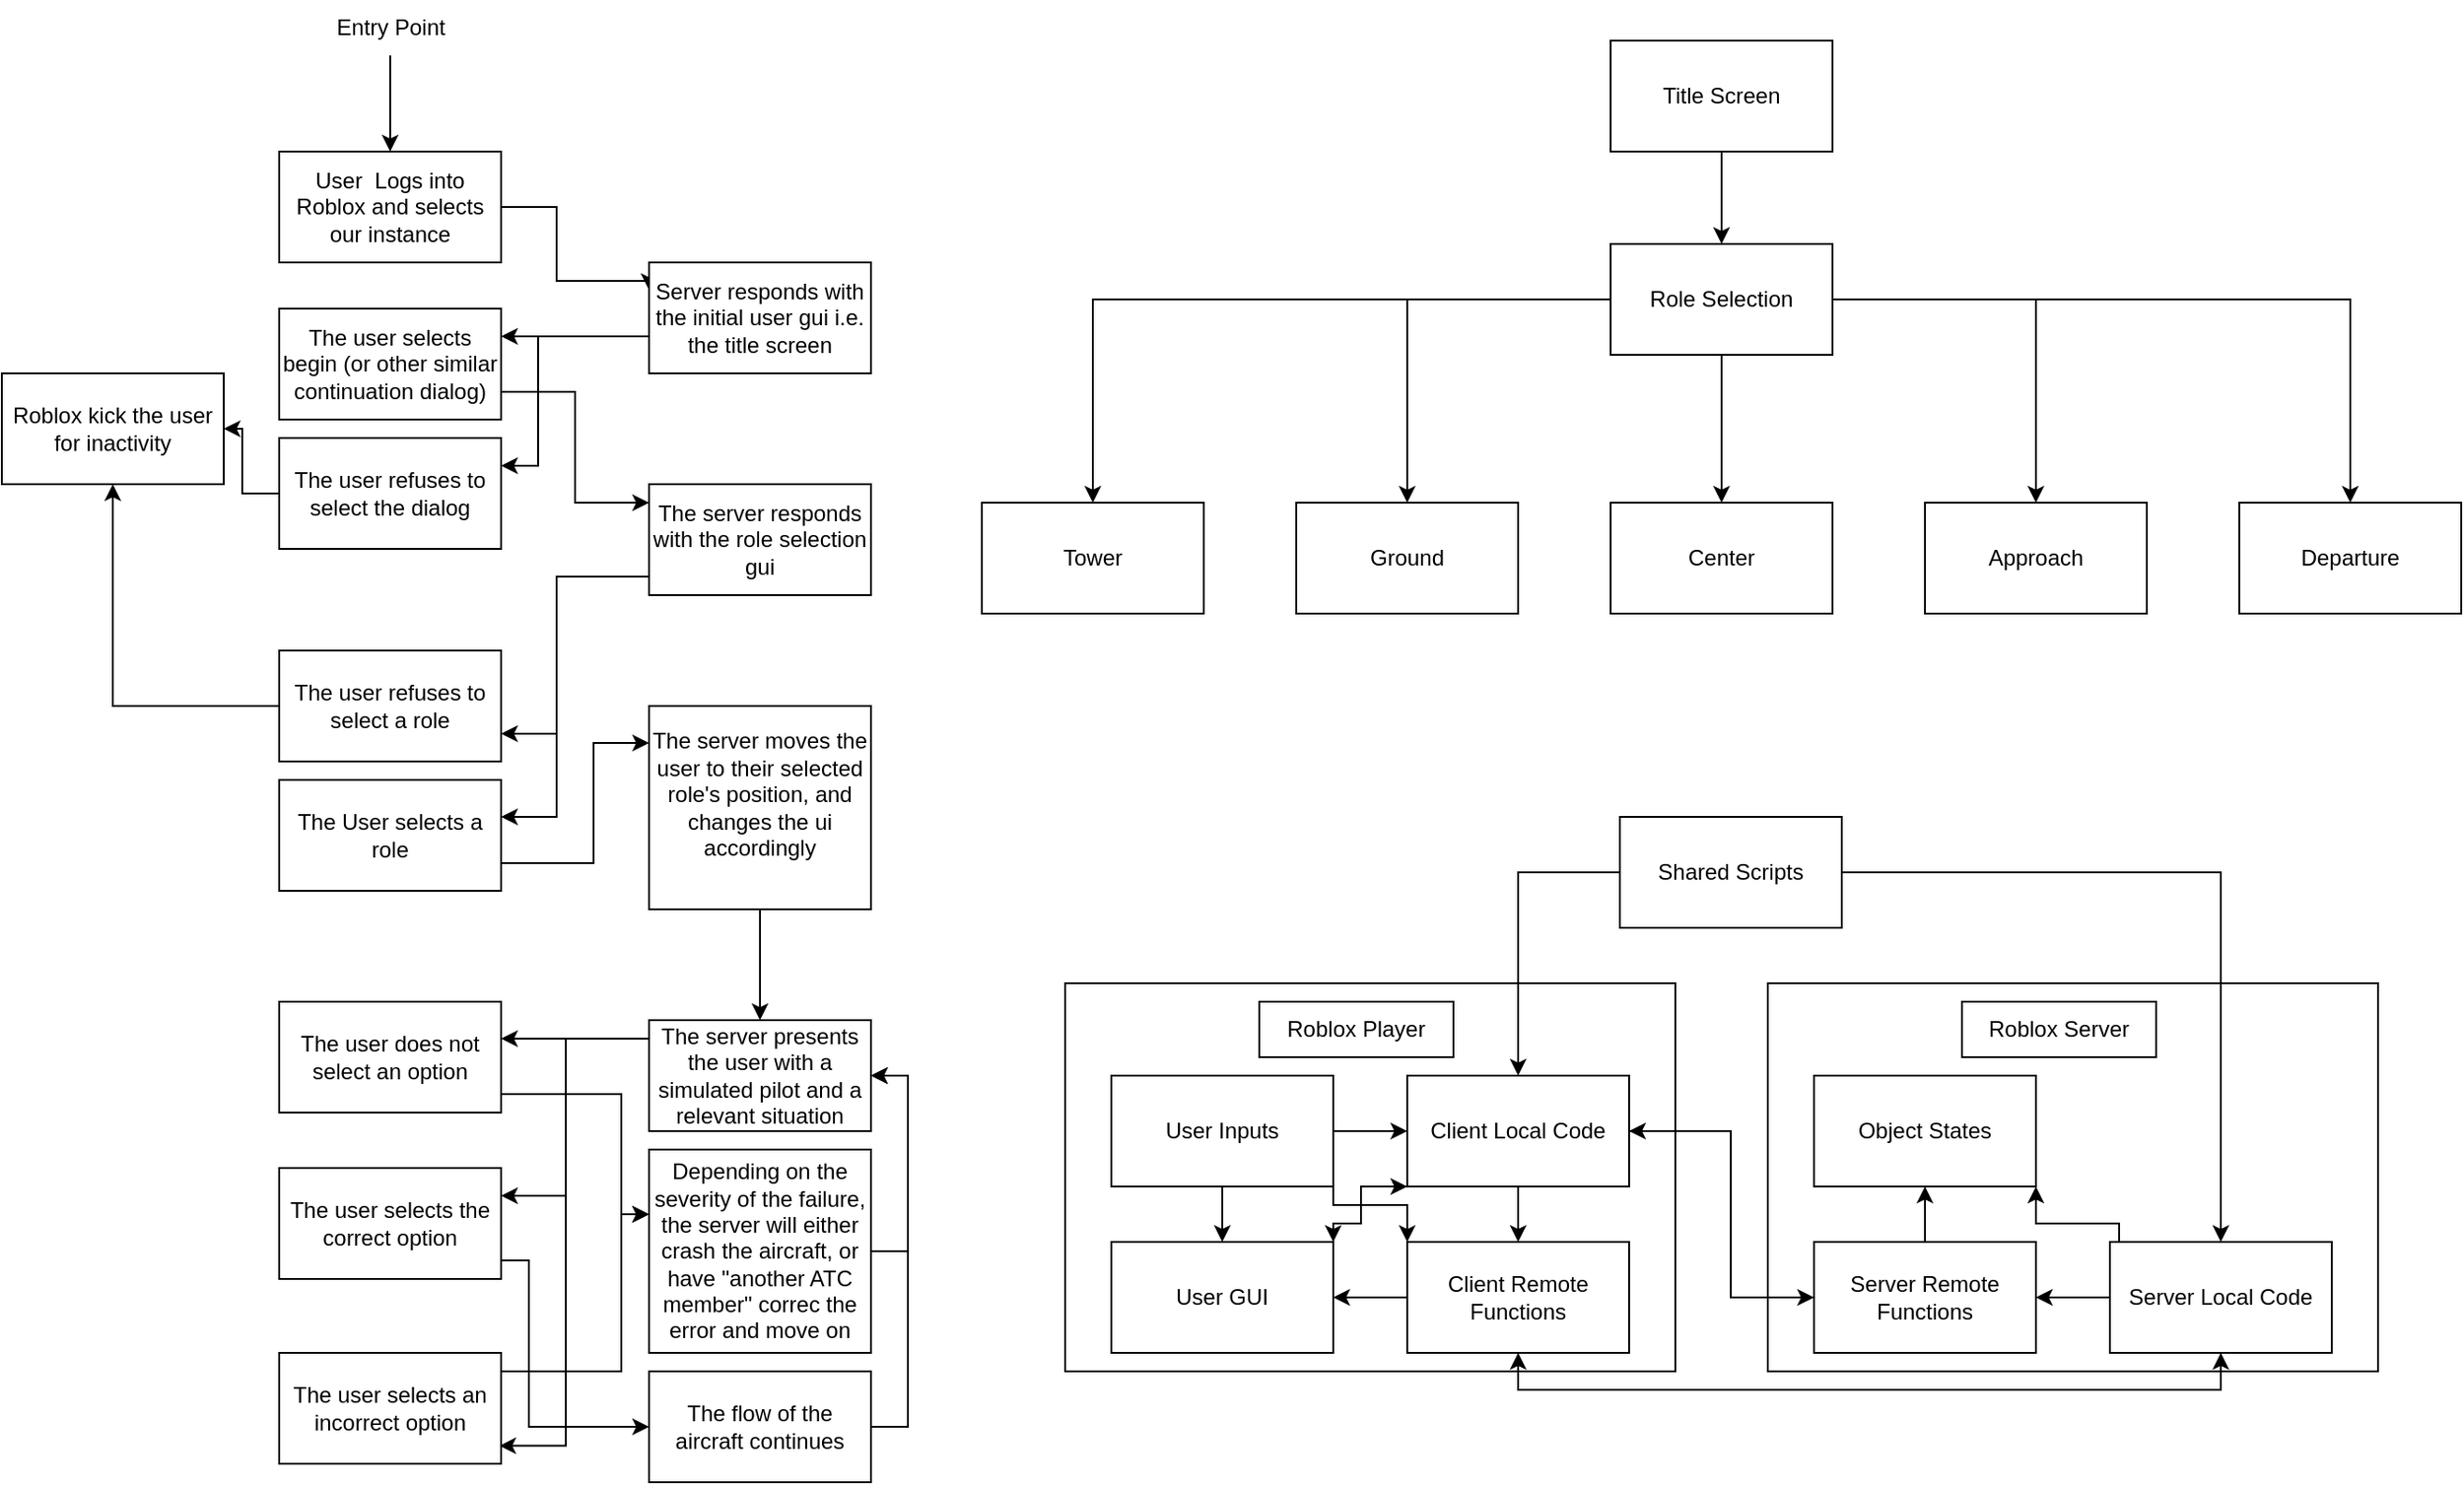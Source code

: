 <mxfile version="24.7.17">
  <diagram name="Page-1" id="dZloXorZg-XHg9RBnKnU">
    <mxGraphModel dx="1098" dy="820" grid="1" gridSize="10" guides="1" tooltips="1" connect="1" arrows="1" fold="1" page="1" pageScale="1" pageWidth="1200" pageHeight="1920" math="0" shadow="0">
      <root>
        <mxCell id="0" />
        <mxCell id="1" parent="0" />
        <mxCell id="gEQxPkNnq145VixLKZXU-8" style="edgeStyle=orthogonalEdgeStyle;rounded=0;orthogonalLoop=1;jettySize=auto;html=1;" parent="1" source="gEQxPkNnq145VixLKZXU-1" target="gEQxPkNnq145VixLKZXU-2" edge="1">
          <mxGeometry relative="1" as="geometry" />
        </mxCell>
        <mxCell id="gEQxPkNnq145VixLKZXU-1" value="Title Screen" style="rounded=0;whiteSpace=wrap;html=1;" parent="1" vertex="1">
          <mxGeometry x="880" y="40" width="120" height="60" as="geometry" />
        </mxCell>
        <mxCell id="gEQxPkNnq145VixLKZXU-9" style="edgeStyle=orthogonalEdgeStyle;rounded=0;orthogonalLoop=1;jettySize=auto;html=1;" parent="1" source="gEQxPkNnq145VixLKZXU-2" target="gEQxPkNnq145VixLKZXU-5" edge="1">
          <mxGeometry relative="1" as="geometry" />
        </mxCell>
        <mxCell id="gEQxPkNnq145VixLKZXU-10" style="edgeStyle=orthogonalEdgeStyle;rounded=0;orthogonalLoop=1;jettySize=auto;html=1;" parent="1" source="gEQxPkNnq145VixLKZXU-2" target="gEQxPkNnq145VixLKZXU-4" edge="1">
          <mxGeometry relative="1" as="geometry" />
        </mxCell>
        <mxCell id="gEQxPkNnq145VixLKZXU-11" style="edgeStyle=orthogonalEdgeStyle;rounded=0;orthogonalLoop=1;jettySize=auto;html=1;" parent="1" source="gEQxPkNnq145VixLKZXU-2" target="gEQxPkNnq145VixLKZXU-6" edge="1">
          <mxGeometry relative="1" as="geometry" />
        </mxCell>
        <mxCell id="gEQxPkNnq145VixLKZXU-12" style="edgeStyle=orthogonalEdgeStyle;rounded=0;orthogonalLoop=1;jettySize=auto;html=1;" parent="1" source="gEQxPkNnq145VixLKZXU-2" target="gEQxPkNnq145VixLKZXU-7" edge="1">
          <mxGeometry relative="1" as="geometry" />
        </mxCell>
        <mxCell id="gEQxPkNnq145VixLKZXU-13" style="edgeStyle=orthogonalEdgeStyle;rounded=0;orthogonalLoop=1;jettySize=auto;html=1;" parent="1" source="gEQxPkNnq145VixLKZXU-2" target="gEQxPkNnq145VixLKZXU-3" edge="1">
          <mxGeometry relative="1" as="geometry" />
        </mxCell>
        <mxCell id="gEQxPkNnq145VixLKZXU-2" value="Role Selection" style="rounded=0;whiteSpace=wrap;html=1;" parent="1" vertex="1">
          <mxGeometry x="880" y="150" width="120" height="60" as="geometry" />
        </mxCell>
        <mxCell id="gEQxPkNnq145VixLKZXU-3" value="Tower" style="rounded=0;whiteSpace=wrap;html=1;" parent="1" vertex="1">
          <mxGeometry x="540" y="290" width="120" height="60" as="geometry" />
        </mxCell>
        <mxCell id="gEQxPkNnq145VixLKZXU-4" value="Ground" style="rounded=0;whiteSpace=wrap;html=1;" parent="1" vertex="1">
          <mxGeometry x="710" y="290" width="120" height="60" as="geometry" />
        </mxCell>
        <mxCell id="gEQxPkNnq145VixLKZXU-5" value="Center" style="rounded=0;whiteSpace=wrap;html=1;" parent="1" vertex="1">
          <mxGeometry x="880" y="290" width="120" height="60" as="geometry" />
        </mxCell>
        <mxCell id="gEQxPkNnq145VixLKZXU-6" value="Approach" style="rounded=0;whiteSpace=wrap;html=1;" parent="1" vertex="1">
          <mxGeometry x="1050" y="290" width="120" height="60" as="geometry" />
        </mxCell>
        <mxCell id="gEQxPkNnq145VixLKZXU-7" value="Departure" style="rounded=0;whiteSpace=wrap;html=1;" parent="1" vertex="1">
          <mxGeometry x="1220" y="290" width="120" height="60" as="geometry" />
        </mxCell>
        <mxCell id="gEQxPkNnq145VixLKZXU-22" style="edgeStyle=orthogonalEdgeStyle;rounded=0;orthogonalLoop=1;jettySize=auto;html=1;entryX=0;entryY=0.25;entryDx=0;entryDy=0;" parent="1" source="gEQxPkNnq145VixLKZXU-14" target="gEQxPkNnq145VixLKZXU-15" edge="1">
          <mxGeometry relative="1" as="geometry">
            <mxPoint x="330" y="180" as="targetPoint" />
            <Array as="points">
              <mxPoint x="310" y="130" />
              <mxPoint x="310" y="170" />
              <mxPoint x="360" y="170" />
            </Array>
          </mxGeometry>
        </mxCell>
        <mxCell id="gEQxPkNnq145VixLKZXU-14" value="User&amp;nbsp; Logs into Roblox and selects our instance" style="rounded=0;whiteSpace=wrap;html=1;" parent="1" vertex="1">
          <mxGeometry x="160" y="100" width="120" height="60" as="geometry" />
        </mxCell>
        <mxCell id="gEQxPkNnq145VixLKZXU-23" style="edgeStyle=orthogonalEdgeStyle;rounded=0;orthogonalLoop=1;jettySize=auto;html=1;entryX=1;entryY=0.25;entryDx=0;entryDy=0;" parent="1" source="gEQxPkNnq145VixLKZXU-15" target="gEQxPkNnq145VixLKZXU-16" edge="1">
          <mxGeometry relative="1" as="geometry">
            <mxPoint x="300" y="210" as="targetPoint" />
            <Array as="points">
              <mxPoint x="330" y="200" />
              <mxPoint x="330" y="200" />
            </Array>
          </mxGeometry>
        </mxCell>
        <mxCell id="gEQxPkNnq145VixLKZXU-40" style="edgeStyle=orthogonalEdgeStyle;rounded=0;orthogonalLoop=1;jettySize=auto;html=1;entryX=1;entryY=0.25;entryDx=0;entryDy=0;" parent="1" source="gEQxPkNnq145VixLKZXU-15" target="gEQxPkNnq145VixLKZXU-38" edge="1">
          <mxGeometry relative="1" as="geometry">
            <Array as="points">
              <mxPoint x="300" y="200" />
              <mxPoint x="300" y="270" />
            </Array>
          </mxGeometry>
        </mxCell>
        <mxCell id="gEQxPkNnq145VixLKZXU-15" value="Server responds with the initial user gui i.e. the title screen" style="rounded=0;whiteSpace=wrap;html=1;" parent="1" vertex="1">
          <mxGeometry x="360" y="160" width="120" height="60" as="geometry" />
        </mxCell>
        <mxCell id="gEQxPkNnq145VixLKZXU-24" style="edgeStyle=orthogonalEdgeStyle;rounded=0;orthogonalLoop=1;jettySize=auto;html=1;exitX=1;exitY=0.75;exitDx=0;exitDy=0;" parent="1" source="gEQxPkNnq145VixLKZXU-16" target="gEQxPkNnq145VixLKZXU-17" edge="1">
          <mxGeometry relative="1" as="geometry">
            <mxPoint x="330" y="270" as="targetPoint" />
            <Array as="points">
              <mxPoint x="320" y="230" />
              <mxPoint x="320" y="290" />
            </Array>
          </mxGeometry>
        </mxCell>
        <mxCell id="gEQxPkNnq145VixLKZXU-16" value="The user selects begin (or other similar continuation dialog)" style="rounded=0;whiteSpace=wrap;html=1;" parent="1" vertex="1">
          <mxGeometry x="160" y="185" width="120" height="60" as="geometry" />
        </mxCell>
        <mxCell id="gEQxPkNnq145VixLKZXU-25" style="edgeStyle=orthogonalEdgeStyle;rounded=0;orthogonalLoop=1;jettySize=auto;html=1;" parent="1" source="gEQxPkNnq145VixLKZXU-17" target="gEQxPkNnq145VixLKZXU-18" edge="1">
          <mxGeometry relative="1" as="geometry">
            <mxPoint x="280" y="380" as="targetPoint" />
            <Array as="points">
              <mxPoint x="310" y="330" />
              <mxPoint x="310" y="460" />
            </Array>
          </mxGeometry>
        </mxCell>
        <mxCell id="gEQxPkNnq145VixLKZXU-42" style="edgeStyle=orthogonalEdgeStyle;rounded=0;orthogonalLoop=1;jettySize=auto;html=1;entryX=1;entryY=0.75;entryDx=0;entryDy=0;" parent="1" source="gEQxPkNnq145VixLKZXU-17" target="gEQxPkNnq145VixLKZXU-41" edge="1">
          <mxGeometry relative="1" as="geometry">
            <Array as="points">
              <mxPoint x="310" y="330" />
              <mxPoint x="310" y="415" />
            </Array>
          </mxGeometry>
        </mxCell>
        <mxCell id="gEQxPkNnq145VixLKZXU-17" value="The server responds with the role selection gui" style="rounded=0;whiteSpace=wrap;html=1;" parent="1" vertex="1">
          <mxGeometry x="360" y="280" width="120" height="60" as="geometry" />
        </mxCell>
        <mxCell id="gEQxPkNnq145VixLKZXU-26" style="edgeStyle=orthogonalEdgeStyle;rounded=0;orthogonalLoop=1;jettySize=auto;html=1;exitX=1;exitY=0.75;exitDx=0;exitDy=0;" parent="1" source="gEQxPkNnq145VixLKZXU-18" target="gEQxPkNnq145VixLKZXU-19" edge="1">
          <mxGeometry relative="1" as="geometry">
            <mxPoint x="350" y="420" as="targetPoint" />
            <Array as="points">
              <mxPoint x="330" y="485" />
              <mxPoint x="330" y="420" />
            </Array>
          </mxGeometry>
        </mxCell>
        <mxCell id="gEQxPkNnq145VixLKZXU-18" value="The User selects a role" style="rounded=0;whiteSpace=wrap;html=1;" parent="1" vertex="1">
          <mxGeometry x="160" y="440" width="120" height="60" as="geometry" />
        </mxCell>
        <mxCell id="gEQxPkNnq145VixLKZXU-30" style="edgeStyle=orthogonalEdgeStyle;rounded=0;orthogonalLoop=1;jettySize=auto;html=1;entryX=0.5;entryY=0;entryDx=0;entryDy=0;" parent="1" source="gEQxPkNnq145VixLKZXU-19" target="gEQxPkNnq145VixLKZXU-21" edge="1">
          <mxGeometry relative="1" as="geometry" />
        </mxCell>
        <mxCell id="gEQxPkNnq145VixLKZXU-19" value="&lt;div&gt;The server moves the user to their selected role&#39;s position, and changes the ui accordingly&lt;/div&gt;&lt;div&gt;&lt;br&gt;&lt;/div&gt;" style="rounded=0;whiteSpace=wrap;html=1;" parent="1" vertex="1">
          <mxGeometry x="360" y="400" width="120" height="110" as="geometry" />
        </mxCell>
        <mxCell id="gEQxPkNnq145VixLKZXU-32" style="edgeStyle=orthogonalEdgeStyle;rounded=0;orthogonalLoop=1;jettySize=auto;html=1;exitX=0;exitY=0.5;exitDx=0;exitDy=0;entryX=1;entryY=0.25;entryDx=0;entryDy=0;" parent="1" source="gEQxPkNnq145VixLKZXU-21" target="gEQxPkNnq145VixLKZXU-31" edge="1">
          <mxGeometry relative="1" as="geometry">
            <Array as="points">
              <mxPoint x="360" y="580" />
              <mxPoint x="315" y="580" />
              <mxPoint x="315" y="665" />
            </Array>
          </mxGeometry>
        </mxCell>
        <mxCell id="gEQxPkNnq145VixLKZXU-36" style="edgeStyle=orthogonalEdgeStyle;rounded=0;orthogonalLoop=1;jettySize=auto;html=1;exitX=0;exitY=0.5;exitDx=0;exitDy=0;entryX=0.992;entryY=0.838;entryDx=0;entryDy=0;entryPerimeter=0;" parent="1" source="gEQxPkNnq145VixLKZXU-21" target="gEQxPkNnq145VixLKZXU-35" edge="1">
          <mxGeometry relative="1" as="geometry">
            <Array as="points">
              <mxPoint x="360" y="580" />
              <mxPoint x="315" y="580" />
              <mxPoint x="315" y="800" />
            </Array>
          </mxGeometry>
        </mxCell>
        <mxCell id="gEQxPkNnq145VixLKZXU-46" style="edgeStyle=orthogonalEdgeStyle;rounded=0;orthogonalLoop=1;jettySize=auto;html=1;" parent="1" source="gEQxPkNnq145VixLKZXU-21" target="gEQxPkNnq145VixLKZXU-44" edge="1">
          <mxGeometry relative="1" as="geometry">
            <Array as="points">
              <mxPoint x="315" y="580" />
              <mxPoint x="315" y="580" />
            </Array>
          </mxGeometry>
        </mxCell>
        <mxCell id="gEQxPkNnq145VixLKZXU-21" value="The server presents the user with a simulated pilot and a relevant situation" style="rounded=0;whiteSpace=wrap;html=1;" parent="1" vertex="1">
          <mxGeometry x="360" y="570" width="120" height="60" as="geometry" />
        </mxCell>
        <mxCell id="gEQxPkNnq145VixLKZXU-51" style="edgeStyle=orthogonalEdgeStyle;rounded=0;orthogonalLoop=1;jettySize=auto;html=1;entryX=0;entryY=0.5;entryDx=0;entryDy=0;" parent="1" source="gEQxPkNnq145VixLKZXU-31" target="gEQxPkNnq145VixLKZXU-48" edge="1">
          <mxGeometry relative="1" as="geometry">
            <Array as="points">
              <mxPoint x="295" y="700" />
              <mxPoint x="295" y="790" />
            </Array>
          </mxGeometry>
        </mxCell>
        <mxCell id="gEQxPkNnq145VixLKZXU-31" value="The user selects the correct option" style="rounded=0;whiteSpace=wrap;html=1;" parent="1" vertex="1">
          <mxGeometry x="160" y="650" width="120" height="60" as="geometry" />
        </mxCell>
        <mxCell id="gEQxPkNnq145VixLKZXU-50" style="edgeStyle=orthogonalEdgeStyle;rounded=0;orthogonalLoop=1;jettySize=auto;html=1;" parent="1" source="gEQxPkNnq145VixLKZXU-35" target="gEQxPkNnq145VixLKZXU-47" edge="1">
          <mxGeometry relative="1" as="geometry">
            <Array as="points">
              <mxPoint x="345" y="760" />
              <mxPoint x="345" y="675" />
            </Array>
          </mxGeometry>
        </mxCell>
        <mxCell id="gEQxPkNnq145VixLKZXU-35" value="&lt;div&gt;The user selects an incorrect option&lt;/div&gt;" style="rounded=0;whiteSpace=wrap;html=1;" parent="1" vertex="1">
          <mxGeometry x="160" y="750" width="120" height="60" as="geometry" />
        </mxCell>
        <mxCell id="gEQxPkNnq145VixLKZXU-37" value="Roblox kick the user for inactivity" style="rounded=0;whiteSpace=wrap;html=1;" parent="1" vertex="1">
          <mxGeometry x="10" y="220" width="120" height="60" as="geometry" />
        </mxCell>
        <mxCell id="gEQxPkNnq145VixLKZXU-39" style="edgeStyle=orthogonalEdgeStyle;rounded=0;orthogonalLoop=1;jettySize=auto;html=1;entryX=1;entryY=0.5;entryDx=0;entryDy=0;" parent="1" source="gEQxPkNnq145VixLKZXU-38" target="gEQxPkNnq145VixLKZXU-37" edge="1">
          <mxGeometry relative="1" as="geometry" />
        </mxCell>
        <mxCell id="gEQxPkNnq145VixLKZXU-38" value="The user refuses to select the dialog" style="rounded=0;whiteSpace=wrap;html=1;" parent="1" vertex="1">
          <mxGeometry x="160" y="255" width="120" height="60" as="geometry" />
        </mxCell>
        <mxCell id="gEQxPkNnq145VixLKZXU-43" style="edgeStyle=orthogonalEdgeStyle;rounded=0;orthogonalLoop=1;jettySize=auto;html=1;entryX=0.5;entryY=1;entryDx=0;entryDy=0;" parent="1" source="gEQxPkNnq145VixLKZXU-41" target="gEQxPkNnq145VixLKZXU-37" edge="1">
          <mxGeometry relative="1" as="geometry" />
        </mxCell>
        <mxCell id="gEQxPkNnq145VixLKZXU-41" value="The user refuses to select a role" style="rounded=0;whiteSpace=wrap;html=1;" parent="1" vertex="1">
          <mxGeometry x="160" y="370" width="120" height="60" as="geometry" />
        </mxCell>
        <mxCell id="gEQxPkNnq145VixLKZXU-49" style="edgeStyle=orthogonalEdgeStyle;rounded=0;orthogonalLoop=1;jettySize=auto;html=1;" parent="1" source="gEQxPkNnq145VixLKZXU-44" target="gEQxPkNnq145VixLKZXU-47" edge="1">
          <mxGeometry relative="1" as="geometry">
            <Array as="points">
              <mxPoint x="345" y="610" />
              <mxPoint x="345" y="675" />
            </Array>
          </mxGeometry>
        </mxCell>
        <mxCell id="gEQxPkNnq145VixLKZXU-44" value="The user does not select an option" style="rounded=0;whiteSpace=wrap;html=1;" parent="1" vertex="1">
          <mxGeometry x="160" y="560" width="120" height="60" as="geometry" />
        </mxCell>
        <mxCell id="gEQxPkNnq145VixLKZXU-53" style="edgeStyle=orthogonalEdgeStyle;rounded=0;orthogonalLoop=1;jettySize=auto;html=1;entryX=1;entryY=0.5;entryDx=0;entryDy=0;" parent="1" source="gEQxPkNnq145VixLKZXU-47" target="gEQxPkNnq145VixLKZXU-21" edge="1">
          <mxGeometry relative="1" as="geometry">
            <Array as="points">
              <mxPoint x="500" y="695" />
              <mxPoint x="500" y="600" />
            </Array>
          </mxGeometry>
        </mxCell>
        <mxCell id="gEQxPkNnq145VixLKZXU-47" value="Depending on the severity of the failure, the server will either crash the aircraft, or have &quot;another ATC member&quot; correc the error and move on" style="rounded=0;whiteSpace=wrap;html=1;" parent="1" vertex="1">
          <mxGeometry x="360" y="640" width="120" height="110" as="geometry" />
        </mxCell>
        <mxCell id="gEQxPkNnq145VixLKZXU-52" style="edgeStyle=orthogonalEdgeStyle;rounded=0;orthogonalLoop=1;jettySize=auto;html=1;entryX=1;entryY=0.5;entryDx=0;entryDy=0;" parent="1" source="gEQxPkNnq145VixLKZXU-48" target="gEQxPkNnq145VixLKZXU-21" edge="1">
          <mxGeometry relative="1" as="geometry">
            <Array as="points">
              <mxPoint x="500" y="790" />
              <mxPoint x="500" y="600" />
            </Array>
          </mxGeometry>
        </mxCell>
        <mxCell id="gEQxPkNnq145VixLKZXU-48" value="The flow of the aircraft continues" style="rounded=0;whiteSpace=wrap;html=1;" parent="1" vertex="1">
          <mxGeometry x="360" y="760" width="120" height="60" as="geometry" />
        </mxCell>
        <mxCell id="gEQxPkNnq145VixLKZXU-54" value="" style="rounded=0;whiteSpace=wrap;html=1;" parent="1" vertex="1">
          <mxGeometry x="585" y="550" width="330" height="210" as="geometry" />
        </mxCell>
        <mxCell id="gEQxPkNnq145VixLKZXU-59" style="edgeStyle=orthogonalEdgeStyle;rounded=0;orthogonalLoop=1;jettySize=auto;html=1;entryX=0;entryY=0.5;entryDx=0;entryDy=0;" parent="1" source="gEQxPkNnq145VixLKZXU-55" target="gEQxPkNnq145VixLKZXU-56" edge="1">
          <mxGeometry relative="1" as="geometry" />
        </mxCell>
        <mxCell id="gEQxPkNnq145VixLKZXU-60" style="edgeStyle=orthogonalEdgeStyle;rounded=0;orthogonalLoop=1;jettySize=auto;html=1;entryX=0;entryY=0;entryDx=0;entryDy=0;exitX=1;exitY=1;exitDx=0;exitDy=0;" parent="1" source="gEQxPkNnq145VixLKZXU-55" target="gEQxPkNnq145VixLKZXU-58" edge="1">
          <mxGeometry relative="1" as="geometry">
            <Array as="points">
              <mxPoint x="730" y="670" />
              <mxPoint x="770" y="670" />
            </Array>
          </mxGeometry>
        </mxCell>
        <mxCell id="gEQxPkNnq145VixLKZXU-64" style="edgeStyle=orthogonalEdgeStyle;rounded=0;orthogonalLoop=1;jettySize=auto;html=1;entryX=0.5;entryY=0;entryDx=0;entryDy=0;" parent="1" source="gEQxPkNnq145VixLKZXU-55" target="gEQxPkNnq145VixLKZXU-57" edge="1">
          <mxGeometry relative="1" as="geometry" />
        </mxCell>
        <mxCell id="gEQxPkNnq145VixLKZXU-55" value="User Inputs" style="rounded=0;whiteSpace=wrap;html=1;" parent="1" vertex="1">
          <mxGeometry x="610" y="600" width="120" height="60" as="geometry" />
        </mxCell>
        <mxCell id="gEQxPkNnq145VixLKZXU-62" style="edgeStyle=orthogonalEdgeStyle;rounded=0;orthogonalLoop=1;jettySize=auto;html=1;entryX=1;entryY=0;entryDx=0;entryDy=0;exitX=0;exitY=1;exitDx=0;exitDy=0;" parent="1" source="gEQxPkNnq145VixLKZXU-56" target="gEQxPkNnq145VixLKZXU-57" edge="1">
          <mxGeometry relative="1" as="geometry">
            <Array as="points">
              <mxPoint x="745" y="660" />
              <mxPoint x="745" y="680" />
              <mxPoint x="730" y="680" />
            </Array>
          </mxGeometry>
        </mxCell>
        <mxCell id="gEQxPkNnq145VixLKZXU-66" style="edgeStyle=orthogonalEdgeStyle;rounded=0;orthogonalLoop=1;jettySize=auto;html=1;entryX=0.5;entryY=0;entryDx=0;entryDy=0;" parent="1" source="gEQxPkNnq145VixLKZXU-56" target="gEQxPkNnq145VixLKZXU-58" edge="1">
          <mxGeometry relative="1" as="geometry" />
        </mxCell>
        <mxCell id="gEQxPkNnq145VixLKZXU-56" value="Client Local Code" style="rounded=0;whiteSpace=wrap;html=1;" parent="1" vertex="1">
          <mxGeometry x="770" y="600" width="120" height="60" as="geometry" />
        </mxCell>
        <mxCell id="gEQxPkNnq145VixLKZXU-65" style="edgeStyle=orthogonalEdgeStyle;rounded=0;orthogonalLoop=1;jettySize=auto;html=1;entryX=0;entryY=1;entryDx=0;entryDy=0;exitX=1;exitY=0;exitDx=0;exitDy=0;" parent="1" source="gEQxPkNnq145VixLKZXU-57" target="gEQxPkNnq145VixLKZXU-56" edge="1">
          <mxGeometry relative="1" as="geometry">
            <Array as="points">
              <mxPoint x="730" y="680" />
              <mxPoint x="745" y="680" />
              <mxPoint x="745" y="660" />
            </Array>
          </mxGeometry>
        </mxCell>
        <mxCell id="gEQxPkNnq145VixLKZXU-57" value="User GUI" style="rounded=0;whiteSpace=wrap;html=1;" parent="1" vertex="1">
          <mxGeometry x="610" y="690" width="120" height="60" as="geometry" />
        </mxCell>
        <mxCell id="gEQxPkNnq145VixLKZXU-63" style="edgeStyle=orthogonalEdgeStyle;rounded=0;orthogonalLoop=1;jettySize=auto;html=1;entryX=1;entryY=0.5;entryDx=0;entryDy=0;" parent="1" source="gEQxPkNnq145VixLKZXU-58" target="gEQxPkNnq145VixLKZXU-57" edge="1">
          <mxGeometry relative="1" as="geometry" />
        </mxCell>
        <mxCell id="gEQxPkNnq145VixLKZXU-58" value="Client Remote Functions" style="rounded=0;whiteSpace=wrap;html=1;" parent="1" vertex="1">
          <mxGeometry x="770" y="690" width="120" height="60" as="geometry" />
        </mxCell>
        <mxCell id="gEQxPkNnq145VixLKZXU-61" value="Roblox Player" style="rounded=0;whiteSpace=wrap;html=1;" parent="1" vertex="1">
          <mxGeometry x="690" y="560" width="105" height="30" as="geometry" />
        </mxCell>
        <mxCell id="gEQxPkNnq145VixLKZXU-67" value="" style="rounded=0;whiteSpace=wrap;html=1;" parent="1" vertex="1">
          <mxGeometry x="965" y="550" width="330" height="210" as="geometry" />
        </mxCell>
        <mxCell id="gEQxPkNnq145VixLKZXU-74" value="Object States" style="rounded=0;whiteSpace=wrap;html=1;" parent="1" vertex="1">
          <mxGeometry x="990" y="600" width="120" height="60" as="geometry" />
        </mxCell>
        <mxCell id="gEQxPkNnq145VixLKZXU-82" style="edgeStyle=orthogonalEdgeStyle;rounded=0;orthogonalLoop=1;jettySize=auto;html=1;entryX=1;entryY=0.5;entryDx=0;entryDy=0;" parent="1" source="gEQxPkNnq145VixLKZXU-76" target="gEQxPkNnq145VixLKZXU-56" edge="1">
          <mxGeometry relative="1" as="geometry">
            <Array as="points">
              <mxPoint x="945" y="720" />
              <mxPoint x="945" y="630" />
            </Array>
          </mxGeometry>
        </mxCell>
        <mxCell id="gEQxPkNnq145VixLKZXU-88" style="edgeStyle=orthogonalEdgeStyle;rounded=0;orthogonalLoop=1;jettySize=auto;html=1;" parent="1" source="gEQxPkNnq145VixLKZXU-76" target="gEQxPkNnq145VixLKZXU-74" edge="1">
          <mxGeometry relative="1" as="geometry" />
        </mxCell>
        <mxCell id="gEQxPkNnq145VixLKZXU-76" value="Server Remote Functions" style="rounded=0;whiteSpace=wrap;html=1;" parent="1" vertex="1">
          <mxGeometry x="990" y="690" width="120" height="60" as="geometry" />
        </mxCell>
        <mxCell id="gEQxPkNnq145VixLKZXU-81" style="edgeStyle=orthogonalEdgeStyle;rounded=0;orthogonalLoop=1;jettySize=auto;html=1;entryX=0.5;entryY=1;entryDx=0;entryDy=0;" parent="1" source="gEQxPkNnq145VixLKZXU-78" target="gEQxPkNnq145VixLKZXU-58" edge="1">
          <mxGeometry relative="1" as="geometry">
            <Array as="points">
              <mxPoint x="1210" y="770" />
              <mxPoint x="830" y="770" />
            </Array>
          </mxGeometry>
        </mxCell>
        <mxCell id="gEQxPkNnq145VixLKZXU-87" style="edgeStyle=orthogonalEdgeStyle;rounded=0;orthogonalLoop=1;jettySize=auto;html=1;entryX=1;entryY=1;entryDx=0;entryDy=0;" parent="1" source="gEQxPkNnq145VixLKZXU-78" target="gEQxPkNnq145VixLKZXU-74" edge="1">
          <mxGeometry relative="1" as="geometry">
            <Array as="points">
              <mxPoint x="1155" y="680" />
              <mxPoint x="1110" y="680" />
            </Array>
          </mxGeometry>
        </mxCell>
        <mxCell id="gEQxPkNnq145VixLKZXU-89" style="edgeStyle=orthogonalEdgeStyle;rounded=0;orthogonalLoop=1;jettySize=auto;html=1;" parent="1" source="gEQxPkNnq145VixLKZXU-78" target="gEQxPkNnq145VixLKZXU-76" edge="1">
          <mxGeometry relative="1" as="geometry" />
        </mxCell>
        <mxCell id="gEQxPkNnq145VixLKZXU-78" value="Server Local Code" style="rounded=0;whiteSpace=wrap;html=1;" parent="1" vertex="1">
          <mxGeometry x="1150" y="690" width="120" height="60" as="geometry" />
        </mxCell>
        <mxCell id="gEQxPkNnq145VixLKZXU-79" value="&lt;div&gt;Roblox Server&lt;/div&gt;" style="rounded=0;whiteSpace=wrap;html=1;" parent="1" vertex="1">
          <mxGeometry x="1070" y="560" width="105" height="30" as="geometry" />
        </mxCell>
        <mxCell id="gEQxPkNnq145VixLKZXU-80" style="edgeStyle=orthogonalEdgeStyle;rounded=0;orthogonalLoop=1;jettySize=auto;html=1;entryX=0.5;entryY=1;entryDx=0;entryDy=0;" parent="1" source="gEQxPkNnq145VixLKZXU-58" target="gEQxPkNnq145VixLKZXU-78" edge="1">
          <mxGeometry relative="1" as="geometry">
            <Array as="points">
              <mxPoint x="830" y="770" />
              <mxPoint x="1210" y="770" />
            </Array>
          </mxGeometry>
        </mxCell>
        <mxCell id="gEQxPkNnq145VixLKZXU-83" style="edgeStyle=orthogonalEdgeStyle;rounded=0;orthogonalLoop=1;jettySize=auto;html=1;entryX=0;entryY=0.5;entryDx=0;entryDy=0;" parent="1" source="gEQxPkNnq145VixLKZXU-56" target="gEQxPkNnq145VixLKZXU-76" edge="1">
          <mxGeometry relative="1" as="geometry">
            <Array as="points">
              <mxPoint x="945" y="630" />
              <mxPoint x="945" y="720" />
            </Array>
          </mxGeometry>
        </mxCell>
        <mxCell id="gEQxPkNnq145VixLKZXU-85" style="edgeStyle=orthogonalEdgeStyle;rounded=0;orthogonalLoop=1;jettySize=auto;html=1;entryX=0.5;entryY=0;entryDx=0;entryDy=0;" parent="1" source="gEQxPkNnq145VixLKZXU-84" target="gEQxPkNnq145VixLKZXU-56" edge="1">
          <mxGeometry relative="1" as="geometry">
            <Array as="points">
              <mxPoint x="830" y="490" />
            </Array>
          </mxGeometry>
        </mxCell>
        <mxCell id="gEQxPkNnq145VixLKZXU-86" style="edgeStyle=orthogonalEdgeStyle;rounded=0;orthogonalLoop=1;jettySize=auto;html=1;entryX=0.5;entryY=0;entryDx=0;entryDy=0;" parent="1" source="gEQxPkNnq145VixLKZXU-84" target="gEQxPkNnq145VixLKZXU-78" edge="1">
          <mxGeometry relative="1" as="geometry" />
        </mxCell>
        <mxCell id="gEQxPkNnq145VixLKZXU-84" value="&lt;div&gt;Shared Scripts&lt;/div&gt;" style="rounded=0;whiteSpace=wrap;html=1;" parent="1" vertex="1">
          <mxGeometry x="885" y="460" width="120" height="60" as="geometry" />
        </mxCell>
        <mxCell id="SJuQTDCi3fat8sisbZQj-1" value="" style="endArrow=classic;html=1;rounded=0;entryX=0.5;entryY=0;entryDx=0;entryDy=0;" edge="1" parent="1" source="SJuQTDCi3fat8sisbZQj-2" target="gEQxPkNnq145VixLKZXU-14">
          <mxGeometry width="50" height="50" relative="1" as="geometry">
            <mxPoint x="220" y="60" as="sourcePoint" />
            <mxPoint x="590" y="400" as="targetPoint" />
          </mxGeometry>
        </mxCell>
        <mxCell id="SJuQTDCi3fat8sisbZQj-2" value="Entry Point" style="text;html=1;align=center;verticalAlign=middle;resizable=0;points=[];autosize=1;strokeColor=none;fillColor=none;" vertex="1" parent="1">
          <mxGeometry x="180" y="18" width="80" height="30" as="geometry" />
        </mxCell>
      </root>
    </mxGraphModel>
  </diagram>
</mxfile>
